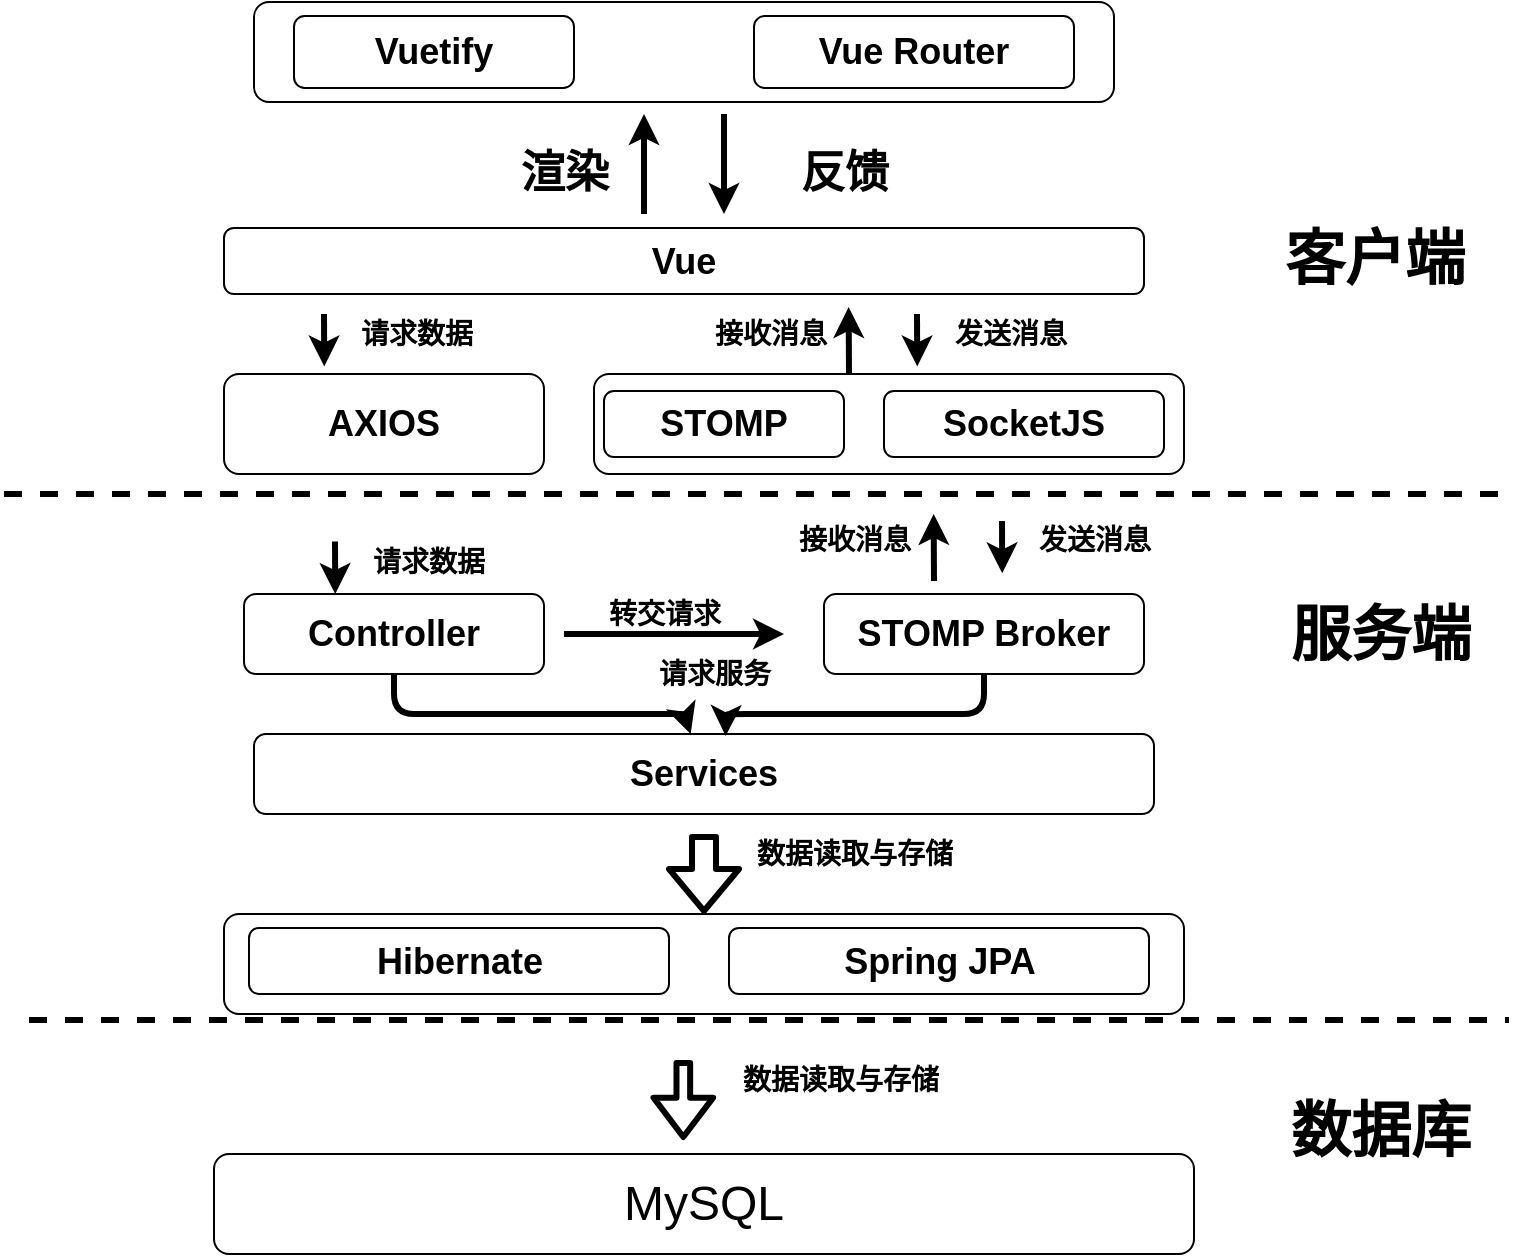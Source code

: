 <mxfile>
    <diagram id="4ft6q48gLYiZYTZFhj56" name="第 1 页">
        <mxGraphModel dx="797" dy="431" grid="0" gridSize="10" guides="1" tooltips="1" connect="1" arrows="1" fold="1" page="1" pageScale="1" pageWidth="1169" pageHeight="827" math="0" shadow="0">
            <root>
                <mxCell id="0"/>
                <mxCell id="1" parent="0"/>
                <mxCell id="63" value="" style="rounded=1;whiteSpace=wrap;html=1;" parent="1" vertex="1">
                    <mxGeometry x="150" y="820" width="480" height="50" as="geometry"/>
                </mxCell>
                <mxCell id="29" value="" style="rounded=1;whiteSpace=wrap;html=1;" parent="1" vertex="1">
                    <mxGeometry x="335" y="550" width="295" height="50" as="geometry"/>
                </mxCell>
                <mxCell id="24" value="" style="rounded=1;whiteSpace=wrap;html=1;" parent="1" vertex="1">
                    <mxGeometry x="165" y="364" width="430" height="50" as="geometry"/>
                </mxCell>
                <mxCell id="2" value="&lt;font style=&quot;font-size: 24px&quot;&gt;MySQL&lt;/font&gt;" style="rounded=1;whiteSpace=wrap;html=1;" parent="1" vertex="1">
                    <mxGeometry x="145" y="940" width="490" height="50" as="geometry"/>
                </mxCell>
                <mxCell id="6" value="&lt;b&gt;&lt;font style=&quot;font-size: 18px&quot;&gt;Vuetify&lt;/font&gt;&lt;/b&gt;" style="rounded=1;whiteSpace=wrap;html=1;" parent="1" vertex="1">
                    <mxGeometry x="185" y="371" width="140" height="36" as="geometry"/>
                </mxCell>
                <mxCell id="7" value="&lt;font style=&quot;font-size: 18px&quot;&gt;&lt;b&gt;Vue Router&lt;/b&gt;&lt;/font&gt;" style="rounded=1;whiteSpace=wrap;html=1;" parent="1" vertex="1">
                    <mxGeometry x="415" y="371" width="160" height="36" as="geometry"/>
                </mxCell>
                <mxCell id="8" value="&lt;font style=&quot;font-size: 18px&quot;&gt;&lt;b&gt;Vue&lt;/b&gt;&lt;/font&gt;" style="rounded=1;whiteSpace=wrap;html=1;" parent="1" vertex="1">
                    <mxGeometry x="150" y="477" width="460" height="33" as="geometry"/>
                </mxCell>
                <mxCell id="9" value="&lt;font style=&quot;font-size: 18px&quot;&gt;&lt;b&gt;AXIOS&lt;/b&gt;&lt;/font&gt;" style="rounded=1;whiteSpace=wrap;html=1;" parent="1" vertex="1">
                    <mxGeometry x="150" y="550" width="160" height="50" as="geometry"/>
                </mxCell>
                <mxCell id="10" value="&lt;font style=&quot;font-size: 18px&quot;&gt;&lt;b&gt;STOMP&lt;/b&gt;&lt;/font&gt;" style="rounded=1;whiteSpace=wrap;html=1;" parent="1" vertex="1">
                    <mxGeometry x="340" y="558.5" width="120" height="33" as="geometry"/>
                </mxCell>
                <mxCell id="11" value="&lt;font style=&quot;font-size: 18px&quot;&gt;&lt;b&gt;SocketJS&lt;/b&gt;&lt;/font&gt;" style="rounded=1;whiteSpace=wrap;html=1;" parent="1" vertex="1">
                    <mxGeometry x="480" y="558.5" width="140" height="33" as="geometry"/>
                </mxCell>
                <mxCell id="12" value="" style="endArrow=none;dashed=1;html=1;strokeWidth=3;" parent="1" edge="1">
                    <mxGeometry width="50" height="50" relative="1" as="geometry">
                        <mxPoint x="40" y="610" as="sourcePoint"/>
                        <mxPoint x="790" y="610" as="targetPoint"/>
                    </mxGeometry>
                </mxCell>
                <mxCell id="14" value="&lt;font style=&quot;font-size: 18px&quot;&gt;&lt;b&gt;Hibernate&lt;/b&gt;&lt;/font&gt;" style="rounded=1;whiteSpace=wrap;html=1;" parent="1" vertex="1">
                    <mxGeometry x="162.5" y="827" width="210" height="33" as="geometry"/>
                </mxCell>
                <mxCell id="15" value="&lt;font style=&quot;font-size: 18px&quot;&gt;&lt;b&gt;Spring JPA&lt;/b&gt;&lt;/font&gt;" style="rounded=1;whiteSpace=wrap;html=1;" parent="1" vertex="1">
                    <mxGeometry x="402.5" y="827" width="210" height="33" as="geometry"/>
                </mxCell>
                <mxCell id="16" value="" style="endArrow=none;dashed=1;html=1;strokeWidth=3;" parent="1" edge="1">
                    <mxGeometry width="50" height="50" relative="1" as="geometry">
                        <mxPoint x="52.5" y="873" as="sourcePoint"/>
                        <mxPoint x="792.5" y="873" as="targetPoint"/>
                    </mxGeometry>
                </mxCell>
                <mxCell id="18" value="&lt;font style=&quot;font-size: 18px&quot;&gt;&lt;b&gt;Controller&lt;/b&gt;&lt;/font&gt;" style="rounded=1;whiteSpace=wrap;html=1;" parent="1" vertex="1">
                    <mxGeometry x="160" y="660" width="150" height="40" as="geometry"/>
                </mxCell>
                <mxCell id="19" value="&lt;font style=&quot;font-size: 18px&quot;&gt;&lt;b&gt;STOMP Broker&lt;/b&gt;&lt;/font&gt;" style="rounded=1;whiteSpace=wrap;html=1;" parent="1" vertex="1">
                    <mxGeometry x="450" y="660" width="160" height="40" as="geometry"/>
                </mxCell>
                <mxCell id="20" value="&lt;font style=&quot;font-size: 18px&quot;&gt;&lt;b&gt;Services&lt;/b&gt;&lt;/font&gt;" style="rounded=1;whiteSpace=wrap;html=1;" parent="1" vertex="1">
                    <mxGeometry x="165" y="730" width="450" height="40" as="geometry"/>
                </mxCell>
                <mxCell id="21" value="&lt;font size=&quot;1&quot;&gt;&lt;b style=&quot;font-size: 30px&quot;&gt;客户端&lt;/b&gt;&lt;/font&gt;" style="text;html=1;align=center;verticalAlign=middle;resizable=0;points=[];autosize=1;strokeColor=none;" parent="1" vertex="1">
                    <mxGeometry x="670" y="477" width="110" height="30" as="geometry"/>
                </mxCell>
                <mxCell id="22" value="&lt;font size=&quot;1&quot;&gt;&lt;b style=&quot;font-size: 30px&quot;&gt;服务端&lt;/b&gt;&lt;/font&gt;" style="text;html=1;align=center;verticalAlign=middle;resizable=0;points=[];autosize=1;strokeColor=none;" parent="1" vertex="1">
                    <mxGeometry x="672.5" y="665" width="110" height="30" as="geometry"/>
                </mxCell>
                <mxCell id="23" value="&lt;font size=&quot;1&quot;&gt;&lt;b style=&quot;font-size: 30px&quot;&gt;数据库&lt;/b&gt;&lt;/font&gt;" style="text;html=1;align=center;verticalAlign=middle;resizable=0;points=[];autosize=1;strokeColor=none;" parent="1" vertex="1">
                    <mxGeometry x="672.5" y="913" width="110" height="30" as="geometry"/>
                </mxCell>
                <mxCell id="25" value="" style="endArrow=classic;html=1;strokeWidth=3;" parent="1" edge="1">
                    <mxGeometry width="50" height="50" relative="1" as="geometry">
                        <mxPoint x="360" y="470" as="sourcePoint"/>
                        <mxPoint x="360" y="420" as="targetPoint"/>
                    </mxGeometry>
                </mxCell>
                <mxCell id="26" value="&lt;font style=&quot;font-size: 22px&quot;&gt;&lt;b&gt;渲染&lt;/b&gt;&lt;/font&gt;" style="text;html=1;align=center;verticalAlign=middle;resizable=0;points=[];autosize=1;strokeColor=none;" parent="1" vertex="1">
                    <mxGeometry x="290" y="440" width="60" height="20" as="geometry"/>
                </mxCell>
                <mxCell id="27" value="" style="endArrow=classic;html=1;strokeWidth=3;" parent="1" edge="1">
                    <mxGeometry width="50" height="50" relative="1" as="geometry">
                        <mxPoint x="400" y="420" as="sourcePoint"/>
                        <mxPoint x="400" y="470" as="targetPoint"/>
                    </mxGeometry>
                </mxCell>
                <mxCell id="28" value="&lt;font style=&quot;font-size: 22px&quot;&gt;&lt;b&gt;反馈&lt;/b&gt;&lt;/font&gt;" style="text;html=1;align=center;verticalAlign=middle;resizable=0;points=[];autosize=1;strokeColor=none;" parent="1" vertex="1">
                    <mxGeometry x="430" y="440" width="60" height="20" as="geometry"/>
                </mxCell>
                <mxCell id="32" value="" style="endArrow=classic;html=1;strokeWidth=3;entryX=0.682;entryY=-0.076;entryDx=0;entryDy=0;entryPerimeter=0;" parent="1" edge="1">
                    <mxGeometry width="50" height="50" relative="1" as="geometry">
                        <mxPoint x="200" y="520" as="sourcePoint"/>
                        <mxPoint x="200.12" y="546.2" as="targetPoint"/>
                    </mxGeometry>
                </mxCell>
                <mxCell id="33" value="&lt;b&gt;&lt;font style=&quot;font-size: 14px&quot;&gt;请求数据&lt;/font&gt;&lt;/b&gt;" style="text;html=1;align=center;verticalAlign=middle;resizable=0;points=[];autosize=1;strokeColor=none;" parent="1" vertex="1">
                    <mxGeometry x="211" y="520" width="70" height="20" as="geometry"/>
                </mxCell>
                <mxCell id="35" value="" style="endArrow=classic;html=1;strokeWidth=3;entryX=0.217;entryY=1.198;entryDx=0;entryDy=0;entryPerimeter=0;" parent="1" edge="1">
                    <mxGeometry width="50" height="50" relative="1" as="geometry">
                        <mxPoint x="462.5" y="550.0" as="sourcePoint"/>
                        <mxPoint x="462.32" y="516.534" as="targetPoint"/>
                    </mxGeometry>
                </mxCell>
                <mxCell id="36" value="&lt;span style=&quot;font-size: 14px&quot;&gt;&lt;b&gt;接收消息&lt;/b&gt;&lt;/span&gt;" style="text;html=1;align=center;verticalAlign=middle;resizable=0;points=[];autosize=1;strokeColor=none;" parent="1" vertex="1">
                    <mxGeometry x="387.5" y="520" width="70" height="20" as="geometry"/>
                </mxCell>
                <mxCell id="37" value="" style="endArrow=classic;html=1;strokeWidth=3;entryX=0.682;entryY=-0.076;entryDx=0;entryDy=0;entryPerimeter=0;" parent="1" edge="1">
                    <mxGeometry width="50" height="50" relative="1" as="geometry">
                        <mxPoint x="496.5" y="520.0" as="sourcePoint"/>
                        <mxPoint x="496.62" y="546.2" as="targetPoint"/>
                    </mxGeometry>
                </mxCell>
                <mxCell id="38" value="&lt;b&gt;&lt;font style=&quot;font-size: 14px&quot;&gt;发送消息&lt;/font&gt;&lt;/b&gt;" style="text;html=1;align=center;verticalAlign=middle;resizable=0;points=[];autosize=1;strokeColor=none;" parent="1" vertex="1">
                    <mxGeometry x="507.5" y="520" width="70" height="20" as="geometry"/>
                </mxCell>
                <mxCell id="39" value="" style="endArrow=classic;html=1;strokeWidth=3;entryX=0.217;entryY=1.198;entryDx=0;entryDy=0;entryPerimeter=0;" parent="1" edge="1">
                    <mxGeometry width="50" height="50" relative="1" as="geometry">
                        <mxPoint x="505.0" y="653.47" as="sourcePoint"/>
                        <mxPoint x="504.82" y="620.004" as="targetPoint"/>
                    </mxGeometry>
                </mxCell>
                <mxCell id="40" value="&lt;span style=&quot;font-size: 14px&quot;&gt;&lt;b&gt;接收消息&lt;/b&gt;&lt;/span&gt;" style="text;html=1;align=center;verticalAlign=middle;resizable=0;points=[];autosize=1;strokeColor=none;" parent="1" vertex="1">
                    <mxGeometry x="430" y="623.47" width="70" height="20" as="geometry"/>
                </mxCell>
                <mxCell id="41" value="" style="endArrow=classic;html=1;strokeWidth=3;entryX=0.682;entryY=-0.076;entryDx=0;entryDy=0;entryPerimeter=0;" parent="1" edge="1">
                    <mxGeometry width="50" height="50" relative="1" as="geometry">
                        <mxPoint x="539" y="623.47" as="sourcePoint"/>
                        <mxPoint x="539.12" y="649.67" as="targetPoint"/>
                    </mxGeometry>
                </mxCell>
                <mxCell id="42" value="&lt;b&gt;&lt;font style=&quot;font-size: 14px&quot;&gt;发送消息&lt;/font&gt;&lt;/b&gt;" style="text;html=1;align=center;verticalAlign=middle;resizable=0;points=[];autosize=1;strokeColor=none;" parent="1" vertex="1">
                    <mxGeometry x="550" y="623.47" width="70" height="20" as="geometry"/>
                </mxCell>
                <mxCell id="47" value="" style="endArrow=classic;html=1;strokeWidth=3;entryX=0.682;entryY=-0.076;entryDx=0;entryDy=0;entryPerimeter=0;" parent="1" edge="1">
                    <mxGeometry width="50" height="50" relative="1" as="geometry">
                        <mxPoint x="205.5" y="633.8" as="sourcePoint"/>
                        <mxPoint x="205.62" y="660.0" as="targetPoint"/>
                    </mxGeometry>
                </mxCell>
                <mxCell id="48" value="&lt;b&gt;&lt;font style=&quot;font-size: 14px&quot;&gt;请求数据&lt;/font&gt;&lt;/b&gt;" style="text;html=1;align=center;verticalAlign=middle;resizable=0;points=[];autosize=1;strokeColor=none;" parent="1" vertex="1">
                    <mxGeometry x="216.5" y="633.8" width="70" height="20" as="geometry"/>
                </mxCell>
                <mxCell id="49" value="" style="endArrow=classic;html=1;strokeWidth=3;" parent="1" edge="1">
                    <mxGeometry width="50" height="50" relative="1" as="geometry">
                        <mxPoint x="320" y="680" as="sourcePoint"/>
                        <mxPoint x="430" y="680" as="targetPoint"/>
                    </mxGeometry>
                </mxCell>
                <mxCell id="50" value="&lt;b&gt;&lt;font style=&quot;font-size: 14px&quot;&gt;转交请求&lt;/font&gt;&lt;/b&gt;" style="text;html=1;align=center;verticalAlign=middle;resizable=0;points=[];autosize=1;strokeColor=none;" parent="1" vertex="1">
                    <mxGeometry x="335" y="660" width="70" height="20" as="geometry"/>
                </mxCell>
                <mxCell id="54" value="" style="endArrow=classic;html=1;strokeWidth=3;exitX=0.5;exitY=1;exitDx=0;exitDy=0;" parent="1" source="18" target="20" edge="1">
                    <mxGeometry width="50" height="50" relative="1" as="geometry">
                        <mxPoint x="420" y="750" as="sourcePoint"/>
                        <mxPoint x="390" y="730" as="targetPoint"/>
                        <Array as="points">
                            <mxPoint x="235" y="720"/>
                            <mxPoint x="380" y="720"/>
                        </Array>
                    </mxGeometry>
                </mxCell>
                <mxCell id="55" value="" style="endArrow=classic;html=1;strokeWidth=3;exitX=0.5;exitY=1;exitDx=0;exitDy=0;entryX=0.524;entryY=0.025;entryDx=0;entryDy=0;entryPerimeter=0;" parent="1" source="19" target="20" edge="1">
                    <mxGeometry width="50" height="50" relative="1" as="geometry">
                        <mxPoint x="245" y="710" as="sourcePoint"/>
                        <mxPoint x="393.333" y="740" as="targetPoint"/>
                        <Array as="points">
                            <mxPoint x="530" y="720"/>
                            <mxPoint x="401" y="720"/>
                        </Array>
                    </mxGeometry>
                </mxCell>
                <mxCell id="56" value="&lt;span style=&quot;font-size: 14px&quot;&gt;&lt;b&gt;请求服务&lt;/b&gt;&lt;/span&gt;" style="text;html=1;align=center;verticalAlign=middle;resizable=0;points=[];autosize=1;strokeColor=none;" parent="1" vertex="1">
                    <mxGeometry x="360" y="690" width="70" height="20" as="geometry"/>
                </mxCell>
                <mxCell id="62" value="" style="shape=flexArrow;endArrow=classic;html=1;strokeWidth=3;" parent="1" edge="1">
                    <mxGeometry width="50" height="50" relative="1" as="geometry">
                        <mxPoint x="390" y="780" as="sourcePoint"/>
                        <mxPoint x="390" y="820" as="targetPoint"/>
                    </mxGeometry>
                </mxCell>
                <mxCell id="64" value="&lt;span style=&quot;font-size: 14px&quot;&gt;&lt;b&gt;数据读取与存储&lt;/b&gt;&lt;/span&gt;" style="text;html=1;align=center;verticalAlign=middle;resizable=0;points=[];autosize=1;strokeColor=none;" parent="1" vertex="1">
                    <mxGeometry x="410" y="780" width="110" height="20" as="geometry"/>
                </mxCell>
                <mxCell id="66" value="" style="shape=flexArrow;endArrow=classic;html=1;strokeWidth=3;width=4.828;endSize=5.559;" parent="1" edge="1">
                    <mxGeometry width="50" height="50" relative="1" as="geometry">
                        <mxPoint x="379.66" y="893" as="sourcePoint"/>
                        <mxPoint x="379.66" y="933" as="targetPoint"/>
                    </mxGeometry>
                </mxCell>
                <mxCell id="67" value="&lt;span style=&quot;font-size: 14px&quot;&gt;&lt;b&gt;数据读取与存储&lt;/b&gt;&lt;/span&gt;" style="text;html=1;align=center;verticalAlign=middle;resizable=0;points=[];autosize=1;strokeColor=none;" parent="1" vertex="1">
                    <mxGeometry x="402.5" y="893" width="110" height="20" as="geometry"/>
                </mxCell>
            </root>
        </mxGraphModel>
    </diagram>
    <diagram id="Ztq8U0aT6FPNae0F7mS0" name="第 2 页">
        <mxGraphModel dx="797" dy="431" grid="0" gridSize="10" guides="1" tooltips="1" connect="1" arrows="1" fold="1" page="1" pageScale="1" pageWidth="1169" pageHeight="827" math="0" shadow="0">
            <root>
                <mxCell id="ZjHkmj_BxV_IfT_AoD59-0"/>
                <mxCell id="ZjHkmj_BxV_IfT_AoD59-1" parent="ZjHkmj_BxV_IfT_AoD59-0"/>
                <mxCell id="ZjHkmj_BxV_IfT_AoD59-2" value="" style="rounded=1;whiteSpace=wrap;html=1;" parent="ZjHkmj_BxV_IfT_AoD59-1" vertex="1">
                    <mxGeometry x="160" y="70" width="530" height="60" as="geometry"/>
                </mxCell>
                <mxCell id="ZjHkmj_BxV_IfT_AoD59-3" value="&lt;font style=&quot;font-size: 18px&quot;&gt;&lt;b&gt;界面&lt;/b&gt;&lt;/font&gt;" style="text;html=1;strokeColor=none;fillColor=none;align=center;verticalAlign=middle;whiteSpace=wrap;rounded=0;" parent="ZjHkmj_BxV_IfT_AoD59-1" vertex="1">
                    <mxGeometry x="70" y="90" width="40" height="20" as="geometry"/>
                </mxCell>
                <mxCell id="ZjHkmj_BxV_IfT_AoD59-4" value="&lt;b&gt;&lt;font style=&quot;font-size: 18px&quot;&gt;登录注册界面&lt;/font&gt;&lt;/b&gt;" style="rounded=1;whiteSpace=wrap;html=1;" parent="ZjHkmj_BxV_IfT_AoD59-1" vertex="1">
                    <mxGeometry x="170" y="80" width="200" height="40" as="geometry"/>
                </mxCell>
                <mxCell id="ZjHkmj_BxV_IfT_AoD59-5" value="&lt;b&gt;&lt;font style=&quot;font-size: 18px&quot;&gt;应用主界面&lt;/font&gt;&lt;/b&gt;" style="rounded=1;whiteSpace=wrap;html=1;" parent="ZjHkmj_BxV_IfT_AoD59-1" vertex="1">
                    <mxGeometry x="485" y="80" width="195" height="40" as="geometry"/>
                </mxCell>
                <mxCell id="ZjHkmj_BxV_IfT_AoD59-6" value="&lt;font style=&quot;font-size: 18px&quot;&gt;&lt;b&gt;控制层&lt;/b&gt;&lt;/font&gt;" style="text;html=1;strokeColor=none;fillColor=none;align=center;verticalAlign=middle;whiteSpace=wrap;rounded=0;" parent="ZjHkmj_BxV_IfT_AoD59-1" vertex="1">
                    <mxGeometry x="55" y="160" width="70" height="20" as="geometry"/>
                </mxCell>
                <mxCell id="ZjHkmj_BxV_IfT_AoD59-7" value="" style="rounded=1;whiteSpace=wrap;html=1;" parent="ZjHkmj_BxV_IfT_AoD59-1" vertex="1">
                    <mxGeometry x="160" y="150" width="530" height="60" as="geometry"/>
                </mxCell>
                <mxCell id="ZjHkmj_BxV_IfT_AoD59-8" value="登录注册" style="rounded=1;whiteSpace=wrap;html=1;" parent="ZjHkmj_BxV_IfT_AoD59-1" vertex="1">
                    <mxGeometry x="170" y="160" width="80" height="40" as="geometry"/>
                </mxCell>
                <mxCell id="ZjHkmj_BxV_IfT_AoD59-9" value="好友" style="rounded=1;whiteSpace=wrap;html=1;" parent="ZjHkmj_BxV_IfT_AoD59-1" vertex="1">
                    <mxGeometry x="270" y="160" width="50" height="40" as="geometry"/>
                </mxCell>
                <mxCell id="ZjHkmj_BxV_IfT_AoD59-10" value="群聊" style="rounded=1;whiteSpace=wrap;html=1;" parent="ZjHkmj_BxV_IfT_AoD59-1" vertex="1">
                    <mxGeometry x="340" y="160" width="50" height="40" as="geometry"/>
                </mxCell>
                <mxCell id="ZjHkmj_BxV_IfT_AoD59-11" value="邀请" style="rounded=1;whiteSpace=wrap;html=1;" parent="ZjHkmj_BxV_IfT_AoD59-1" vertex="1">
                    <mxGeometry x="410" y="160" width="50" height="40" as="geometry"/>
                </mxCell>
                <mxCell id="ZjHkmj_BxV_IfT_AoD59-12" value="消息" style="rounded=1;whiteSpace=wrap;html=1;" parent="ZjHkmj_BxV_IfT_AoD59-1" vertex="1">
                    <mxGeometry x="480" y="160" width="50" height="40" as="geometry"/>
                </mxCell>
                <mxCell id="ZjHkmj_BxV_IfT_AoD59-13" value="WS消息代理" style="rounded=1;whiteSpace=wrap;html=1;" parent="ZjHkmj_BxV_IfT_AoD59-1" vertex="1">
                    <mxGeometry x="550" y="160" width="80" height="40" as="geometry"/>
                </mxCell>
                <mxCell id="ZjHkmj_BxV_IfT_AoD59-14" value="文件" style="rounded=1;whiteSpace=wrap;html=1;" parent="ZjHkmj_BxV_IfT_AoD59-1" vertex="1">
                    <mxGeometry x="640" y="160" width="40" height="40" as="geometry"/>
                </mxCell>
                <mxCell id="ZjHkmj_BxV_IfT_AoD59-15" value="&lt;font size=&quot;1&quot;&gt;&lt;b style=&quot;font-size: 14px&quot;&gt;业务逻辑层&lt;/b&gt;&lt;/font&gt;" style="text;html=1;strokeColor=none;fillColor=none;align=center;verticalAlign=middle;whiteSpace=wrap;rounded=0;" parent="ZjHkmj_BxV_IfT_AoD59-1" vertex="1">
                    <mxGeometry x="55" y="250" width="70" height="20" as="geometry"/>
                </mxCell>
                <mxCell id="ZjHkmj_BxV_IfT_AoD59-16" value="" style="rounded=1;whiteSpace=wrap;html=1;" parent="ZjHkmj_BxV_IfT_AoD59-1" vertex="1">
                    <mxGeometry x="160" y="230" width="530" height="60" as="geometry"/>
                </mxCell>
                <mxCell id="ZjHkmj_BxV_IfT_AoD59-17" value="用户" style="rounded=1;whiteSpace=wrap;html=1;" parent="ZjHkmj_BxV_IfT_AoD59-1" vertex="1">
                    <mxGeometry x="170" y="240" width="50" height="40" as="geometry"/>
                </mxCell>
                <mxCell id="ZjHkmj_BxV_IfT_AoD59-18" value="群聊" style="rounded=1;whiteSpace=wrap;html=1;" parent="ZjHkmj_BxV_IfT_AoD59-1" vertex="1">
                    <mxGeometry x="230" y="240" width="50" height="40" as="geometry"/>
                </mxCell>
                <mxCell id="ZjHkmj_BxV_IfT_AoD59-19" value="好友邀请" style="rounded=1;whiteSpace=wrap;html=1;" parent="ZjHkmj_BxV_IfT_AoD59-1" vertex="1">
                    <mxGeometry x="290" y="240" width="60" height="40" as="geometry"/>
                </mxCell>
                <mxCell id="ZjHkmj_BxV_IfT_AoD59-20" value="群聊邀请" style="rounded=1;whiteSpace=wrap;html=1;" parent="ZjHkmj_BxV_IfT_AoD59-1" vertex="1">
                    <mxGeometry x="360" y="240" width="60" height="40" as="geometry"/>
                </mxCell>
                <mxCell id="ZjHkmj_BxV_IfT_AoD59-24" value="简介信息" style="rounded=1;whiteSpace=wrap;html=1;" parent="ZjHkmj_BxV_IfT_AoD59-1" vertex="1">
                    <mxGeometry x="550" y="240" width="70" height="40" as="geometry"/>
                </mxCell>
                <mxCell id="ZjHkmj_BxV_IfT_AoD59-25" value="&lt;font size=&quot;1&quot;&gt;&lt;b style=&quot;font-size: 14px&quot;&gt;数据访问层&lt;/b&gt;&lt;/font&gt;" style="text;html=1;strokeColor=none;fillColor=none;align=center;verticalAlign=middle;whiteSpace=wrap;rounded=0;" parent="ZjHkmj_BxV_IfT_AoD59-1" vertex="1">
                    <mxGeometry x="55" y="330" width="70" height="20" as="geometry"/>
                </mxCell>
                <mxCell id="ZjHkmj_BxV_IfT_AoD59-26" value="" style="rounded=1;whiteSpace=wrap;html=1;" parent="ZjHkmj_BxV_IfT_AoD59-1" vertex="1">
                    <mxGeometry x="160" y="310" width="530" height="60" as="geometry"/>
                </mxCell>
                <mxCell id="ZjHkmj_BxV_IfT_AoD59-29" value="用户" style="rounded=1;whiteSpace=wrap;html=1;" parent="ZjHkmj_BxV_IfT_AoD59-1" vertex="1">
                    <mxGeometry x="170" y="320" width="50" height="40" as="geometry"/>
                </mxCell>
                <mxCell id="ZjHkmj_BxV_IfT_AoD59-30" value="群聊" style="rounded=1;whiteSpace=wrap;html=1;" parent="ZjHkmj_BxV_IfT_AoD59-1" vertex="1">
                    <mxGeometry x="230" y="320" width="50" height="40" as="geometry"/>
                </mxCell>
                <mxCell id="ZjHkmj_BxV_IfT_AoD59-31" value="好友邀请" style="rounded=1;whiteSpace=wrap;html=1;" parent="ZjHkmj_BxV_IfT_AoD59-1" vertex="1">
                    <mxGeometry x="290" y="320" width="60" height="40" as="geometry"/>
                </mxCell>
                <mxCell id="ZjHkmj_BxV_IfT_AoD59-32" value="群聊邀请" style="rounded=1;whiteSpace=wrap;html=1;" parent="ZjHkmj_BxV_IfT_AoD59-1" vertex="1">
                    <mxGeometry x="360" y="320" width="60" height="40" as="geometry"/>
                </mxCell>
                <mxCell id="ZjHkmj_BxV_IfT_AoD59-33" value="好友消息" style="rounded=1;whiteSpace=wrap;html=1;" parent="ZjHkmj_BxV_IfT_AoD59-1" vertex="1">
                    <mxGeometry x="430" y="320" width="50" height="40" as="geometry"/>
                </mxCell>
                <mxCell id="ZjHkmj_BxV_IfT_AoD59-34" value="群聊成员" style="rounded=1;whiteSpace=wrap;html=1;" parent="ZjHkmj_BxV_IfT_AoD59-1" vertex="1">
                    <mxGeometry x="550" y="320" width="60" height="40" as="geometry"/>
                </mxCell>
                <mxCell id="ZjHkmj_BxV_IfT_AoD59-35" value="&lt;font style=&quot;font-size: 24px&quot;&gt;...&lt;/font&gt;" style="rounded=1;whiteSpace=wrap;html=1;" parent="ZjHkmj_BxV_IfT_AoD59-1" vertex="1">
                    <mxGeometry x="620" y="320" width="50" height="40" as="geometry"/>
                </mxCell>
                <mxCell id="ZjHkmj_BxV_IfT_AoD59-36" value="群聊消息" style="rounded=1;whiteSpace=wrap;html=1;" parent="ZjHkmj_BxV_IfT_AoD59-1" vertex="1">
                    <mxGeometry x="490" y="320" width="50" height="40" as="geometry"/>
                </mxCell>
                <mxCell id="ZjHkmj_BxV_IfT_AoD59-37" value="群聊消息" style="rounded=1;whiteSpace=wrap;html=1;" parent="ZjHkmj_BxV_IfT_AoD59-1" vertex="1">
                    <mxGeometry x="490" y="240" width="50" height="40" as="geometry"/>
                </mxCell>
                <mxCell id="ZjHkmj_BxV_IfT_AoD59-38" value="好友消息" style="rounded=1;whiteSpace=wrap;html=1;" parent="ZjHkmj_BxV_IfT_AoD59-1" vertex="1">
                    <mxGeometry x="430" y="240" width="50" height="40" as="geometry"/>
                </mxCell>
                <mxCell id="ZjHkmj_BxV_IfT_AoD59-39" value="头像文件" style="rounded=1;whiteSpace=wrap;html=1;" parent="ZjHkmj_BxV_IfT_AoD59-1" vertex="1">
                    <mxGeometry x="635" y="240" width="50" height="40" as="geometry"/>
                </mxCell>
                <mxCell id="ZjHkmj_BxV_IfT_AoD59-40" value="" style="endArrow=none;dashed=1;html=1;dashPattern=1 3;strokeWidth=4;" parent="ZjHkmj_BxV_IfT_AoD59-1" edge="1">
                    <mxGeometry width="50" height="50" relative="1" as="geometry">
                        <mxPoint x="40" y="140" as="sourcePoint"/>
                        <mxPoint x="730" y="140" as="targetPoint"/>
                    </mxGeometry>
                </mxCell>
                <mxCell id="ZjHkmj_BxV_IfT_AoD59-41" value="" style="endArrow=none;dashed=1;html=1;dashPattern=1 3;strokeWidth=4;" parent="ZjHkmj_BxV_IfT_AoD59-1" edge="1">
                    <mxGeometry width="50" height="50" relative="1" as="geometry">
                        <mxPoint x="40" y="380" as="sourcePoint"/>
                        <mxPoint x="730" y="380" as="targetPoint"/>
                    </mxGeometry>
                </mxCell>
                <mxCell id="ZjHkmj_BxV_IfT_AoD59-43" value="" style="shape=datastore;whiteSpace=wrap;html=1;" parent="ZjHkmj_BxV_IfT_AoD59-1" vertex="1">
                    <mxGeometry x="280" y="414" width="290" height="60" as="geometry"/>
                </mxCell>
                <mxCell id="ZjHkmj_BxV_IfT_AoD59-44" value="&lt;span style=&quot;font-size: 14px&quot;&gt;&lt;b&gt;数据库&lt;/b&gt;&lt;/span&gt;" style="text;html=1;strokeColor=none;fillColor=none;align=center;verticalAlign=middle;whiteSpace=wrap;rounded=0;" parent="ZjHkmj_BxV_IfT_AoD59-1" vertex="1">
                    <mxGeometry x="55" y="434" width="70" height="20" as="geometry"/>
                </mxCell>
            </root>
        </mxGraphModel>
    </diagram>
</mxfile>